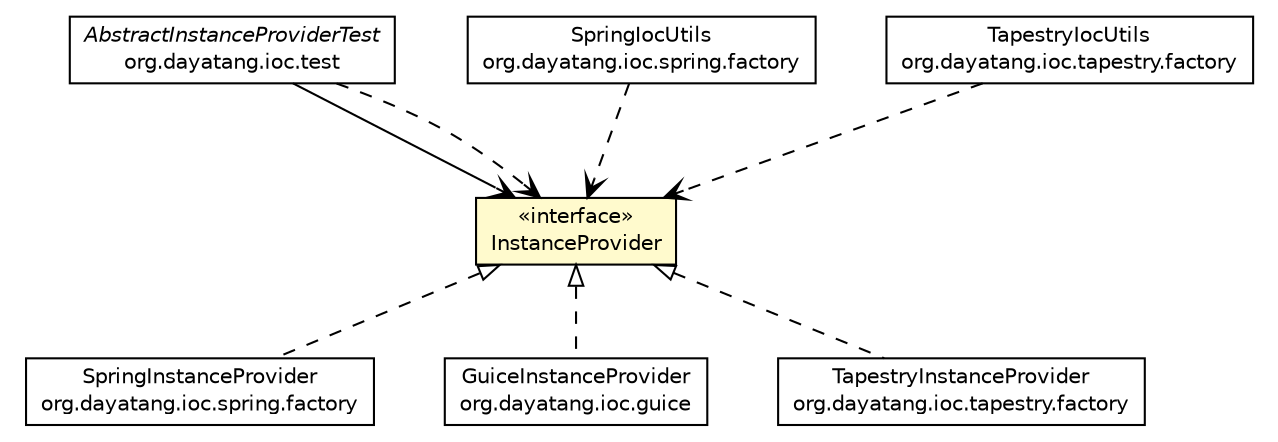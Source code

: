 #!/usr/local/bin/dot
#
# Class diagram 
# Generated by UMLGraph version R5_6_6-8-g8d7759 (http://www.umlgraph.org/)
#

digraph G {
	edge [fontname="Helvetica",fontsize=10,labelfontname="Helvetica",labelfontsize=10];
	node [fontname="Helvetica",fontsize=10,shape=plaintext];
	nodesep=0.25;
	ranksep=0.5;
	// org.dayatang.domain.InstanceProvider
	c58414 [label=<<table title="org.dayatang.domain.InstanceProvider" border="0" cellborder="1" cellspacing="0" cellpadding="2" port="p" bgcolor="lemonChiffon" href="./InstanceProvider.html">
		<tr><td><table border="0" cellspacing="0" cellpadding="1">
<tr><td align="center" balign="center"> &#171;interface&#187; </td></tr>
<tr><td align="center" balign="center"> InstanceProvider </td></tr>
		</table></td></tr>
		</table>>, URL="./InstanceProvider.html", fontname="Helvetica", fontcolor="black", fontsize=10.0];
	// org.dayatang.ioc.test.AbstractInstanceProviderTest
	c58481 [label=<<table title="org.dayatang.ioc.test.AbstractInstanceProviderTest" border="0" cellborder="1" cellspacing="0" cellpadding="2" port="p" href="../ioc/test/AbstractInstanceProviderTest.html">
		<tr><td><table border="0" cellspacing="0" cellpadding="1">
<tr><td align="center" balign="center"><font face="Helvetica-Oblique"> AbstractInstanceProviderTest </font></td></tr>
<tr><td align="center" balign="center"> org.dayatang.ioc.test </td></tr>
		</table></td></tr>
		</table>>, URL="../ioc/test/AbstractInstanceProviderTest.html", fontname="Helvetica", fontcolor="black", fontsize=10.0];
	// org.dayatang.ioc.spring.factory.SpringIocUtils
	c58482 [label=<<table title="org.dayatang.ioc.spring.factory.SpringIocUtils" border="0" cellborder="1" cellspacing="0" cellpadding="2" port="p" href="../ioc/spring/factory/SpringIocUtils.html">
		<tr><td><table border="0" cellspacing="0" cellpadding="1">
<tr><td align="center" balign="center"> SpringIocUtils </td></tr>
<tr><td align="center" balign="center"> org.dayatang.ioc.spring.factory </td></tr>
		</table></td></tr>
		</table>>, URL="../ioc/spring/factory/SpringIocUtils.html", fontname="Helvetica", fontcolor="black", fontsize=10.0];
	// org.dayatang.ioc.spring.factory.SpringInstanceProvider
	c58483 [label=<<table title="org.dayatang.ioc.spring.factory.SpringInstanceProvider" border="0" cellborder="1" cellspacing="0" cellpadding="2" port="p" href="../ioc/spring/factory/SpringInstanceProvider.html">
		<tr><td><table border="0" cellspacing="0" cellpadding="1">
<tr><td align="center" balign="center"> SpringInstanceProvider </td></tr>
<tr><td align="center" balign="center"> org.dayatang.ioc.spring.factory </td></tr>
		</table></td></tr>
		</table>>, URL="../ioc/spring/factory/SpringInstanceProvider.html", fontname="Helvetica", fontcolor="black", fontsize=10.0];
	// org.dayatang.ioc.guice.GuiceInstanceProvider
	c58487 [label=<<table title="org.dayatang.ioc.guice.GuiceInstanceProvider" border="0" cellborder="1" cellspacing="0" cellpadding="2" port="p" href="../ioc/guice/GuiceInstanceProvider.html">
		<tr><td><table border="0" cellspacing="0" cellpadding="1">
<tr><td align="center" balign="center"> GuiceInstanceProvider </td></tr>
<tr><td align="center" balign="center"> org.dayatang.ioc.guice </td></tr>
		</table></td></tr>
		</table>>, URL="../ioc/guice/GuiceInstanceProvider.html", fontname="Helvetica", fontcolor="black", fontsize=10.0];
	// org.dayatang.ioc.tapestry.factory.TapestryIocUtils
	c58488 [label=<<table title="org.dayatang.ioc.tapestry.factory.TapestryIocUtils" border="0" cellborder="1" cellspacing="0" cellpadding="2" port="p" href="../ioc/tapestry/factory/TapestryIocUtils.html">
		<tr><td><table border="0" cellspacing="0" cellpadding="1">
<tr><td align="center" balign="center"> TapestryIocUtils </td></tr>
<tr><td align="center" balign="center"> org.dayatang.ioc.tapestry.factory </td></tr>
		</table></td></tr>
		</table>>, URL="../ioc/tapestry/factory/TapestryIocUtils.html", fontname="Helvetica", fontcolor="black", fontsize=10.0];
	// org.dayatang.ioc.tapestry.factory.TapestryInstanceProvider
	c58489 [label=<<table title="org.dayatang.ioc.tapestry.factory.TapestryInstanceProvider" border="0" cellborder="1" cellspacing="0" cellpadding="2" port="p" href="../ioc/tapestry/factory/TapestryInstanceProvider.html">
		<tr><td><table border="0" cellspacing="0" cellpadding="1">
<tr><td align="center" balign="center"> TapestryInstanceProvider </td></tr>
<tr><td align="center" balign="center"> org.dayatang.ioc.tapestry.factory </td></tr>
		</table></td></tr>
		</table>>, URL="../ioc/tapestry/factory/TapestryInstanceProvider.html", fontname="Helvetica", fontcolor="black", fontsize=10.0];
	//org.dayatang.ioc.spring.factory.SpringInstanceProvider implements org.dayatang.domain.InstanceProvider
	c58414:p -> c58483:p [dir=back,arrowtail=empty,style=dashed];
	//org.dayatang.ioc.guice.GuiceInstanceProvider implements org.dayatang.domain.InstanceProvider
	c58414:p -> c58487:p [dir=back,arrowtail=empty,style=dashed];
	//org.dayatang.ioc.tapestry.factory.TapestryInstanceProvider implements org.dayatang.domain.InstanceProvider
	c58414:p -> c58489:p [dir=back,arrowtail=empty,style=dashed];
	// org.dayatang.ioc.test.AbstractInstanceProviderTest NAVASSOC org.dayatang.domain.InstanceProvider
	c58481:p -> c58414:p [taillabel="", label=" "headlabel="", fontname="Helvetica", fontcolor="black", fontsize=10.0, color="black", arrowhead=open];
	// org.dayatang.ioc.test.AbstractInstanceProviderTest DEPEND org.dayatang.domain.InstanceProvider
	c58481:p -> c58414:p [taillabel="", label=" "headlabel="", fontname="Helvetica", fontcolor="black", fontsize=10.0, color="black", arrowhead=open, style=dashed];
	// org.dayatang.ioc.spring.factory.SpringIocUtils DEPEND org.dayatang.domain.InstanceProvider
	c58482:p -> c58414:p [taillabel="", label=" "headlabel="", fontname="Helvetica", fontcolor="black", fontsize=10.0, color="black", arrowhead=open, style=dashed];
	// org.dayatang.ioc.tapestry.factory.TapestryIocUtils DEPEND org.dayatang.domain.InstanceProvider
	c58488:p -> c58414:p [taillabel="", label=" "headlabel="", fontname="Helvetica", fontcolor="black", fontsize=10.0, color="black", arrowhead=open, style=dashed];
}

